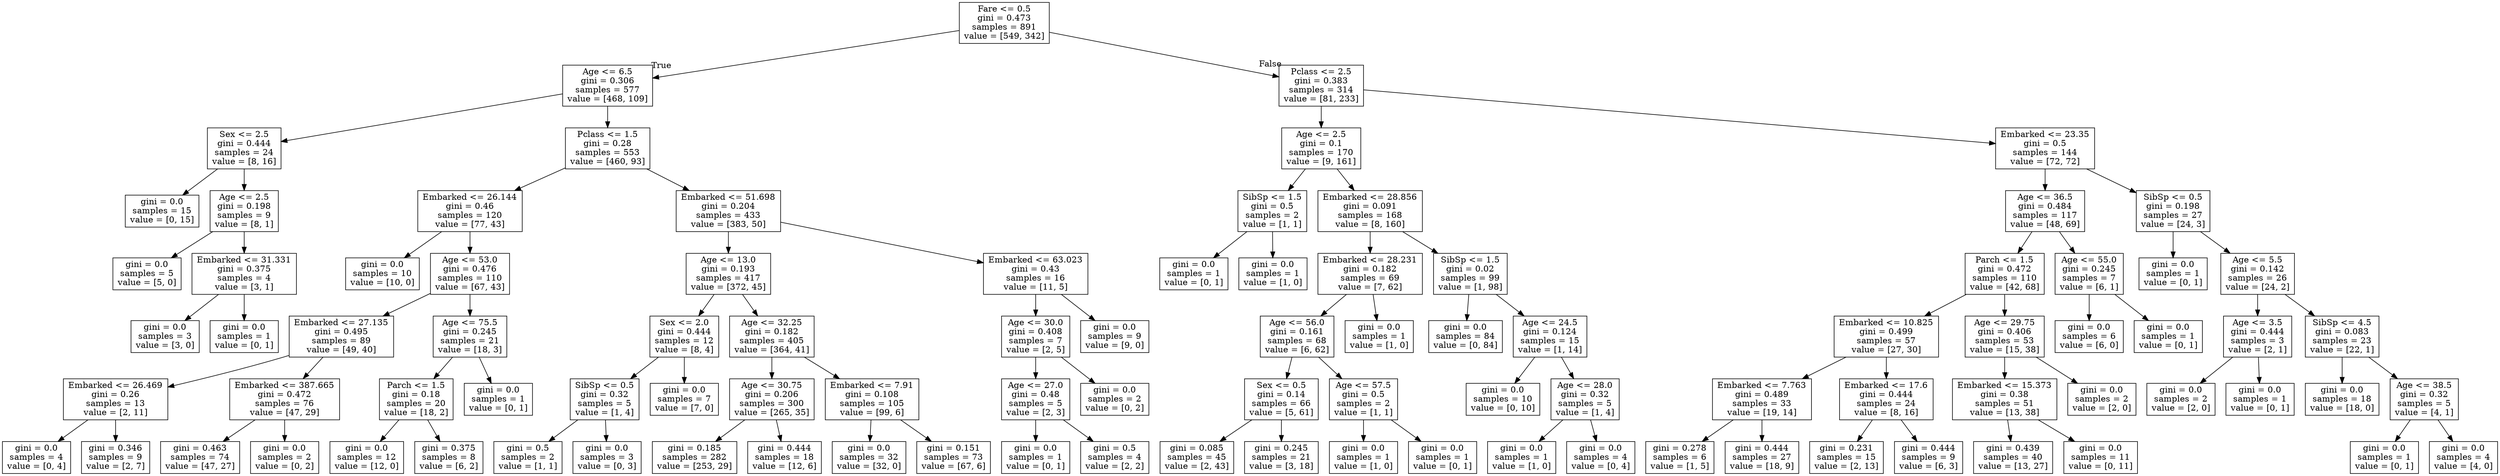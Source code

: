 digraph Tree {
node [shape=box] ;
0 [label="Fare <= 0.5\ngini = 0.473\nsamples = 891\nvalue = [549, 342]"] ;
1 [label="Age <= 6.5\ngini = 0.306\nsamples = 577\nvalue = [468, 109]"] ;
0 -> 1 [labeldistance=2.5, labelangle=45, headlabel="True"] ;
2 [label="Sex <= 2.5\ngini = 0.444\nsamples = 24\nvalue = [8, 16]"] ;
1 -> 2 ;
3 [label="gini = 0.0\nsamples = 15\nvalue = [0, 15]"] ;
2 -> 3 ;
4 [label="Age <= 2.5\ngini = 0.198\nsamples = 9\nvalue = [8, 1]"] ;
2 -> 4 ;
5 [label="gini = 0.0\nsamples = 5\nvalue = [5, 0]"] ;
4 -> 5 ;
6 [label="Embarked <= 31.331\ngini = 0.375\nsamples = 4\nvalue = [3, 1]"] ;
4 -> 6 ;
7 [label="gini = 0.0\nsamples = 3\nvalue = [3, 0]"] ;
6 -> 7 ;
8 [label="gini = 0.0\nsamples = 1\nvalue = [0, 1]"] ;
6 -> 8 ;
9 [label="Pclass <= 1.5\ngini = 0.28\nsamples = 553\nvalue = [460, 93]"] ;
1 -> 9 ;
10 [label="Embarked <= 26.144\ngini = 0.46\nsamples = 120\nvalue = [77, 43]"] ;
9 -> 10 ;
11 [label="gini = 0.0\nsamples = 10\nvalue = [10, 0]"] ;
10 -> 11 ;
12 [label="Age <= 53.0\ngini = 0.476\nsamples = 110\nvalue = [67, 43]"] ;
10 -> 12 ;
13 [label="Embarked <= 27.135\ngini = 0.495\nsamples = 89\nvalue = [49, 40]"] ;
12 -> 13 ;
14 [label="Embarked <= 26.469\ngini = 0.26\nsamples = 13\nvalue = [2, 11]"] ;
13 -> 14 ;
15 [label="gini = 0.0\nsamples = 4\nvalue = [0, 4]"] ;
14 -> 15 ;
16 [label="gini = 0.346\nsamples = 9\nvalue = [2, 7]"] ;
14 -> 16 ;
17 [label="Embarked <= 387.665\ngini = 0.472\nsamples = 76\nvalue = [47, 29]"] ;
13 -> 17 ;
18 [label="gini = 0.463\nsamples = 74\nvalue = [47, 27]"] ;
17 -> 18 ;
19 [label="gini = 0.0\nsamples = 2\nvalue = [0, 2]"] ;
17 -> 19 ;
20 [label="Age <= 75.5\ngini = 0.245\nsamples = 21\nvalue = [18, 3]"] ;
12 -> 20 ;
21 [label="Parch <= 1.5\ngini = 0.18\nsamples = 20\nvalue = [18, 2]"] ;
20 -> 21 ;
22 [label="gini = 0.0\nsamples = 12\nvalue = [12, 0]"] ;
21 -> 22 ;
23 [label="gini = 0.375\nsamples = 8\nvalue = [6, 2]"] ;
21 -> 23 ;
24 [label="gini = 0.0\nsamples = 1\nvalue = [0, 1]"] ;
20 -> 24 ;
25 [label="Embarked <= 51.698\ngini = 0.204\nsamples = 433\nvalue = [383, 50]"] ;
9 -> 25 ;
26 [label="Age <= 13.0\ngini = 0.193\nsamples = 417\nvalue = [372, 45]"] ;
25 -> 26 ;
27 [label="Sex <= 2.0\ngini = 0.444\nsamples = 12\nvalue = [8, 4]"] ;
26 -> 27 ;
28 [label="SibSp <= 0.5\ngini = 0.32\nsamples = 5\nvalue = [1, 4]"] ;
27 -> 28 ;
29 [label="gini = 0.5\nsamples = 2\nvalue = [1, 1]"] ;
28 -> 29 ;
30 [label="gini = 0.0\nsamples = 3\nvalue = [0, 3]"] ;
28 -> 30 ;
31 [label="gini = 0.0\nsamples = 7\nvalue = [7, 0]"] ;
27 -> 31 ;
32 [label="Age <= 32.25\ngini = 0.182\nsamples = 405\nvalue = [364, 41]"] ;
26 -> 32 ;
33 [label="Age <= 30.75\ngini = 0.206\nsamples = 300\nvalue = [265, 35]"] ;
32 -> 33 ;
34 [label="gini = 0.185\nsamples = 282\nvalue = [253, 29]"] ;
33 -> 34 ;
35 [label="gini = 0.444\nsamples = 18\nvalue = [12, 6]"] ;
33 -> 35 ;
36 [label="Embarked <= 7.91\ngini = 0.108\nsamples = 105\nvalue = [99, 6]"] ;
32 -> 36 ;
37 [label="gini = 0.0\nsamples = 32\nvalue = [32, 0]"] ;
36 -> 37 ;
38 [label="gini = 0.151\nsamples = 73\nvalue = [67, 6]"] ;
36 -> 38 ;
39 [label="Embarked <= 63.023\ngini = 0.43\nsamples = 16\nvalue = [11, 5]"] ;
25 -> 39 ;
40 [label="Age <= 30.0\ngini = 0.408\nsamples = 7\nvalue = [2, 5]"] ;
39 -> 40 ;
41 [label="Age <= 27.0\ngini = 0.48\nsamples = 5\nvalue = [2, 3]"] ;
40 -> 41 ;
42 [label="gini = 0.0\nsamples = 1\nvalue = [0, 1]"] ;
41 -> 42 ;
43 [label="gini = 0.5\nsamples = 4\nvalue = [2, 2]"] ;
41 -> 43 ;
44 [label="gini = 0.0\nsamples = 2\nvalue = [0, 2]"] ;
40 -> 44 ;
45 [label="gini = 0.0\nsamples = 9\nvalue = [9, 0]"] ;
39 -> 45 ;
46 [label="Pclass <= 2.5\ngini = 0.383\nsamples = 314\nvalue = [81, 233]"] ;
0 -> 46 [labeldistance=2.5, labelangle=-45, headlabel="False"] ;
47 [label="Age <= 2.5\ngini = 0.1\nsamples = 170\nvalue = [9, 161]"] ;
46 -> 47 ;
48 [label="SibSp <= 1.5\ngini = 0.5\nsamples = 2\nvalue = [1, 1]"] ;
47 -> 48 ;
49 [label="gini = 0.0\nsamples = 1\nvalue = [0, 1]"] ;
48 -> 49 ;
50 [label="gini = 0.0\nsamples = 1\nvalue = [1, 0]"] ;
48 -> 50 ;
51 [label="Embarked <= 28.856\ngini = 0.091\nsamples = 168\nvalue = [8, 160]"] ;
47 -> 51 ;
52 [label="Embarked <= 28.231\ngini = 0.182\nsamples = 69\nvalue = [7, 62]"] ;
51 -> 52 ;
53 [label="Age <= 56.0\ngini = 0.161\nsamples = 68\nvalue = [6, 62]"] ;
52 -> 53 ;
54 [label="Sex <= 0.5\ngini = 0.14\nsamples = 66\nvalue = [5, 61]"] ;
53 -> 54 ;
55 [label="gini = 0.085\nsamples = 45\nvalue = [2, 43]"] ;
54 -> 55 ;
56 [label="gini = 0.245\nsamples = 21\nvalue = [3, 18]"] ;
54 -> 56 ;
57 [label="Age <= 57.5\ngini = 0.5\nsamples = 2\nvalue = [1, 1]"] ;
53 -> 57 ;
58 [label="gini = 0.0\nsamples = 1\nvalue = [1, 0]"] ;
57 -> 58 ;
59 [label="gini = 0.0\nsamples = 1\nvalue = [0, 1]"] ;
57 -> 59 ;
60 [label="gini = 0.0\nsamples = 1\nvalue = [1, 0]"] ;
52 -> 60 ;
61 [label="SibSp <= 1.5\ngini = 0.02\nsamples = 99\nvalue = [1, 98]"] ;
51 -> 61 ;
62 [label="gini = 0.0\nsamples = 84\nvalue = [0, 84]"] ;
61 -> 62 ;
63 [label="Age <= 24.5\ngini = 0.124\nsamples = 15\nvalue = [1, 14]"] ;
61 -> 63 ;
64 [label="gini = 0.0\nsamples = 10\nvalue = [0, 10]"] ;
63 -> 64 ;
65 [label="Age <= 28.0\ngini = 0.32\nsamples = 5\nvalue = [1, 4]"] ;
63 -> 65 ;
66 [label="gini = 0.0\nsamples = 1\nvalue = [1, 0]"] ;
65 -> 66 ;
67 [label="gini = 0.0\nsamples = 4\nvalue = [0, 4]"] ;
65 -> 67 ;
68 [label="Embarked <= 23.35\ngini = 0.5\nsamples = 144\nvalue = [72, 72]"] ;
46 -> 68 ;
69 [label="Age <= 36.5\ngini = 0.484\nsamples = 117\nvalue = [48, 69]"] ;
68 -> 69 ;
70 [label="Parch <= 1.5\ngini = 0.472\nsamples = 110\nvalue = [42, 68]"] ;
69 -> 70 ;
71 [label="Embarked <= 10.825\ngini = 0.499\nsamples = 57\nvalue = [27, 30]"] ;
70 -> 71 ;
72 [label="Embarked <= 7.763\ngini = 0.489\nsamples = 33\nvalue = [19, 14]"] ;
71 -> 72 ;
73 [label="gini = 0.278\nsamples = 6\nvalue = [1, 5]"] ;
72 -> 73 ;
74 [label="gini = 0.444\nsamples = 27\nvalue = [18, 9]"] ;
72 -> 74 ;
75 [label="Embarked <= 17.6\ngini = 0.444\nsamples = 24\nvalue = [8, 16]"] ;
71 -> 75 ;
76 [label="gini = 0.231\nsamples = 15\nvalue = [2, 13]"] ;
75 -> 76 ;
77 [label="gini = 0.444\nsamples = 9\nvalue = [6, 3]"] ;
75 -> 77 ;
78 [label="Age <= 29.75\ngini = 0.406\nsamples = 53\nvalue = [15, 38]"] ;
70 -> 78 ;
79 [label="Embarked <= 15.373\ngini = 0.38\nsamples = 51\nvalue = [13, 38]"] ;
78 -> 79 ;
80 [label="gini = 0.439\nsamples = 40\nvalue = [13, 27]"] ;
79 -> 80 ;
81 [label="gini = 0.0\nsamples = 11\nvalue = [0, 11]"] ;
79 -> 81 ;
82 [label="gini = 0.0\nsamples = 2\nvalue = [2, 0]"] ;
78 -> 82 ;
83 [label="Age <= 55.0\ngini = 0.245\nsamples = 7\nvalue = [6, 1]"] ;
69 -> 83 ;
84 [label="gini = 0.0\nsamples = 6\nvalue = [6, 0]"] ;
83 -> 84 ;
85 [label="gini = 0.0\nsamples = 1\nvalue = [0, 1]"] ;
83 -> 85 ;
86 [label="SibSp <= 0.5\ngini = 0.198\nsamples = 27\nvalue = [24, 3]"] ;
68 -> 86 ;
87 [label="gini = 0.0\nsamples = 1\nvalue = [0, 1]"] ;
86 -> 87 ;
88 [label="Age <= 5.5\ngini = 0.142\nsamples = 26\nvalue = [24, 2]"] ;
86 -> 88 ;
89 [label="Age <= 3.5\ngini = 0.444\nsamples = 3\nvalue = [2, 1]"] ;
88 -> 89 ;
90 [label="gini = 0.0\nsamples = 2\nvalue = [2, 0]"] ;
89 -> 90 ;
91 [label="gini = 0.0\nsamples = 1\nvalue = [0, 1]"] ;
89 -> 91 ;
92 [label="SibSp <= 4.5\ngini = 0.083\nsamples = 23\nvalue = [22, 1]"] ;
88 -> 92 ;
93 [label="gini = 0.0\nsamples = 18\nvalue = [18, 0]"] ;
92 -> 93 ;
94 [label="Age <= 38.5\ngini = 0.32\nsamples = 5\nvalue = [4, 1]"] ;
92 -> 94 ;
95 [label="gini = 0.0\nsamples = 1\nvalue = [0, 1]"] ;
94 -> 95 ;
96 [label="gini = 0.0\nsamples = 4\nvalue = [4, 0]"] ;
94 -> 96 ;
}